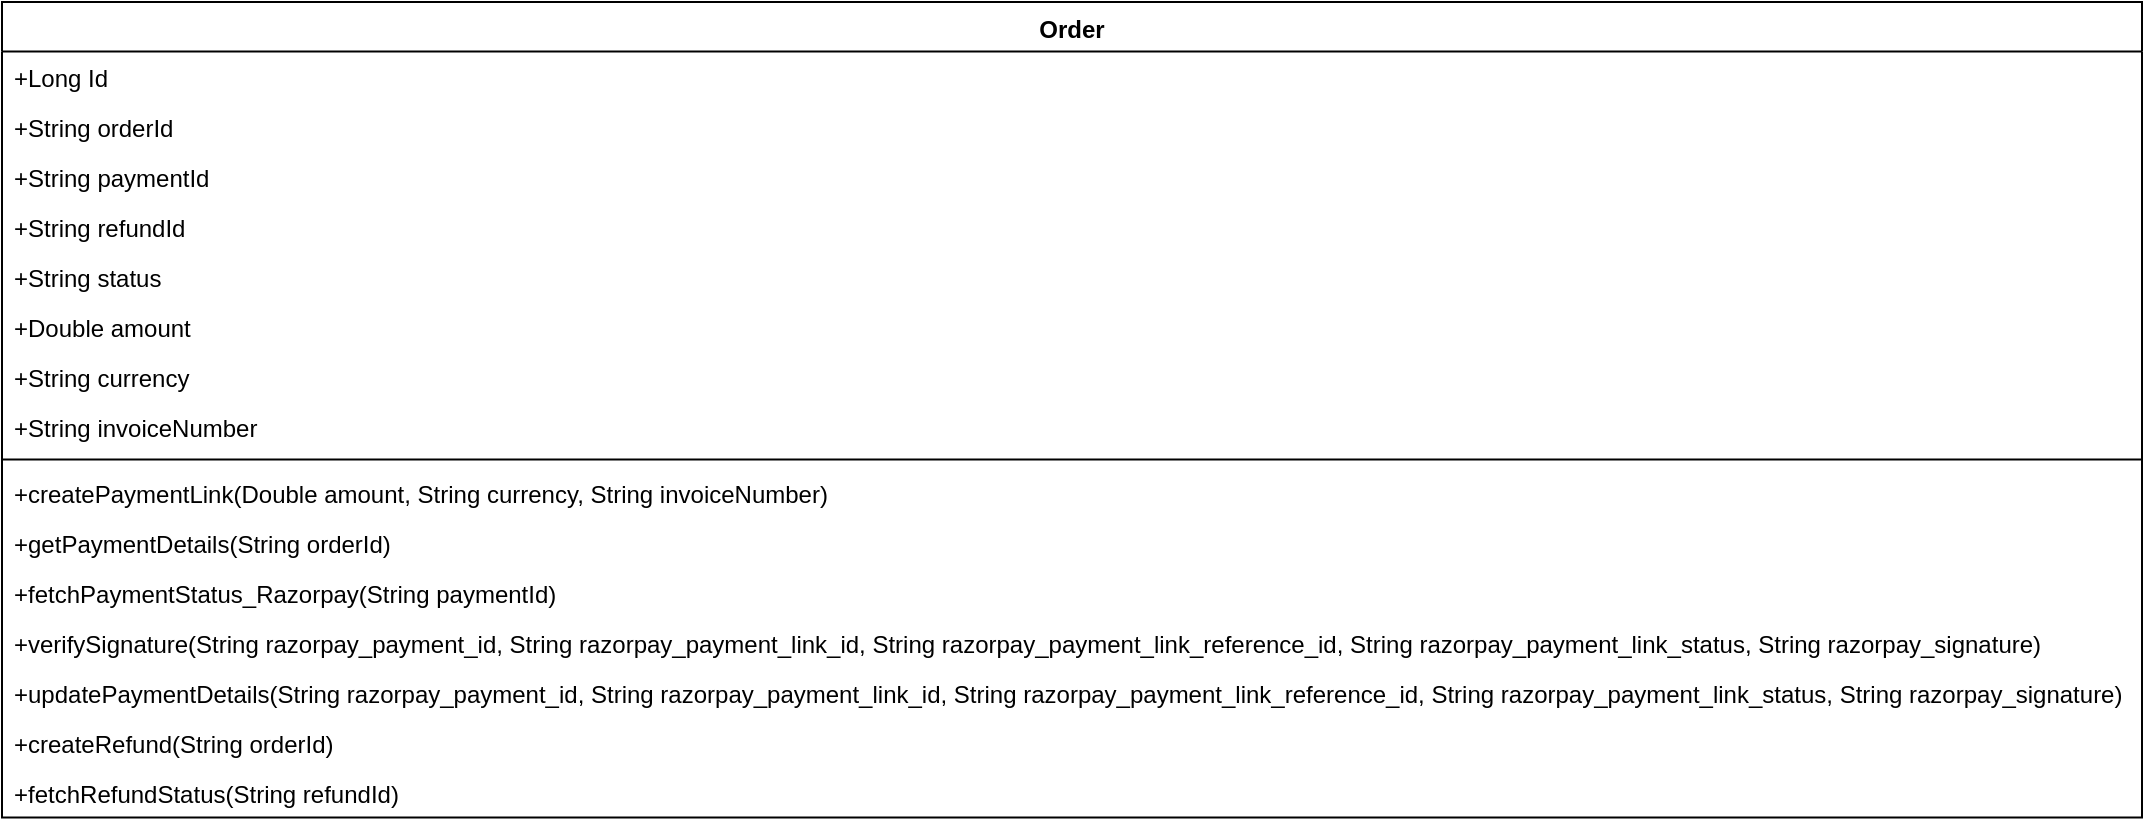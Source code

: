 <mxfile version="21.6.8" type="device">
  <diagram name="Page-1" id="Yc_QjgURDakJ7rz4LRrg">
    <mxGraphModel dx="1338" dy="820" grid="1" gridSize="10" guides="1" tooltips="1" connect="1" arrows="1" fold="1" page="1" pageScale="1" pageWidth="850" pageHeight="1100" math="0" shadow="0">
      <root>
        <mxCell id="0" />
        <mxCell id="1" parent="0" />
        <mxCell id="pPB23zzgQK4T9X7IG6Va-2" value="Order" style="swimlane;fontStyle=1;align=center;verticalAlign=top;childLayout=stackLayout;horizontal=1;startSize=24.688;horizontalStack=0;resizeParent=1;resizeParentMax=0;resizeLast=0;collapsible=0;marginBottom=0;" vertex="1" parent="1">
          <mxGeometry x="20" y="270" width="1070" height="407.688" as="geometry" />
        </mxCell>
        <mxCell id="pPB23zzgQK4T9X7IG6Va-3" value="+Long Id" style="text;strokeColor=none;fillColor=none;align=left;verticalAlign=top;spacingLeft=4;spacingRight=4;overflow=hidden;rotatable=0;points=[[0,0.5],[1,0.5]];portConstraint=eastwest;" vertex="1" parent="pPB23zzgQK4T9X7IG6Va-2">
          <mxGeometry y="24.688" width="1070" height="25" as="geometry" />
        </mxCell>
        <mxCell id="pPB23zzgQK4T9X7IG6Va-4" value="+String orderId" style="text;strokeColor=none;fillColor=none;align=left;verticalAlign=top;spacingLeft=4;spacingRight=4;overflow=hidden;rotatable=0;points=[[0,0.5],[1,0.5]];portConstraint=eastwest;" vertex="1" parent="pPB23zzgQK4T9X7IG6Va-2">
          <mxGeometry y="49.688" width="1070" height="25" as="geometry" />
        </mxCell>
        <mxCell id="pPB23zzgQK4T9X7IG6Va-5" value="+String paymentId" style="text;strokeColor=none;fillColor=none;align=left;verticalAlign=top;spacingLeft=4;spacingRight=4;overflow=hidden;rotatable=0;points=[[0,0.5],[1,0.5]];portConstraint=eastwest;" vertex="1" parent="pPB23zzgQK4T9X7IG6Va-2">
          <mxGeometry y="74.688" width="1070" height="25" as="geometry" />
        </mxCell>
        <mxCell id="pPB23zzgQK4T9X7IG6Va-6" value="+String refundId" style="text;strokeColor=none;fillColor=none;align=left;verticalAlign=top;spacingLeft=4;spacingRight=4;overflow=hidden;rotatable=0;points=[[0,0.5],[1,0.5]];portConstraint=eastwest;" vertex="1" parent="pPB23zzgQK4T9X7IG6Va-2">
          <mxGeometry y="99.688" width="1070" height="25" as="geometry" />
        </mxCell>
        <mxCell id="pPB23zzgQK4T9X7IG6Va-7" value="+String status" style="text;strokeColor=none;fillColor=none;align=left;verticalAlign=top;spacingLeft=4;spacingRight=4;overflow=hidden;rotatable=0;points=[[0,0.5],[1,0.5]];portConstraint=eastwest;" vertex="1" parent="pPB23zzgQK4T9X7IG6Va-2">
          <mxGeometry y="124.688" width="1070" height="25" as="geometry" />
        </mxCell>
        <mxCell id="pPB23zzgQK4T9X7IG6Va-8" value="+Double amount" style="text;strokeColor=none;fillColor=none;align=left;verticalAlign=top;spacingLeft=4;spacingRight=4;overflow=hidden;rotatable=0;points=[[0,0.5],[1,0.5]];portConstraint=eastwest;" vertex="1" parent="pPB23zzgQK4T9X7IG6Va-2">
          <mxGeometry y="149.688" width="1070" height="25" as="geometry" />
        </mxCell>
        <mxCell id="pPB23zzgQK4T9X7IG6Va-9" value="+String currency" style="text;strokeColor=none;fillColor=none;align=left;verticalAlign=top;spacingLeft=4;spacingRight=4;overflow=hidden;rotatable=0;points=[[0,0.5],[1,0.5]];portConstraint=eastwest;" vertex="1" parent="pPB23zzgQK4T9X7IG6Va-2">
          <mxGeometry y="174.688" width="1070" height="25" as="geometry" />
        </mxCell>
        <mxCell id="pPB23zzgQK4T9X7IG6Va-10" value="+String invoiceNumber" style="text;strokeColor=none;fillColor=none;align=left;verticalAlign=top;spacingLeft=4;spacingRight=4;overflow=hidden;rotatable=0;points=[[0,0.5],[1,0.5]];portConstraint=eastwest;" vertex="1" parent="pPB23zzgQK4T9X7IG6Va-2">
          <mxGeometry y="199.688" width="1070" height="25" as="geometry" />
        </mxCell>
        <mxCell id="pPB23zzgQK4T9X7IG6Va-11" style="line;strokeWidth=1;fillColor=none;align=left;verticalAlign=middle;spacingTop=-1;spacingLeft=3;spacingRight=3;rotatable=0;labelPosition=right;points=[];portConstraint=eastwest;strokeColor=inherit;" vertex="1" parent="pPB23zzgQK4T9X7IG6Va-2">
          <mxGeometry y="224.688" width="1070" height="8" as="geometry" />
        </mxCell>
        <mxCell id="pPB23zzgQK4T9X7IG6Va-12" value="+createPaymentLink(Double amount, String currency, String invoiceNumber)" style="text;strokeColor=none;fillColor=none;align=left;verticalAlign=top;spacingLeft=4;spacingRight=4;overflow=hidden;rotatable=0;points=[[0,0.5],[1,0.5]];portConstraint=eastwest;" vertex="1" parent="pPB23zzgQK4T9X7IG6Va-2">
          <mxGeometry y="232.688" width="1070" height="25" as="geometry" />
        </mxCell>
        <mxCell id="pPB23zzgQK4T9X7IG6Va-13" value="+getPaymentDetails(String orderId)" style="text;strokeColor=none;fillColor=none;align=left;verticalAlign=top;spacingLeft=4;spacingRight=4;overflow=hidden;rotatable=0;points=[[0,0.5],[1,0.5]];portConstraint=eastwest;" vertex="1" parent="pPB23zzgQK4T9X7IG6Va-2">
          <mxGeometry y="257.688" width="1070" height="25" as="geometry" />
        </mxCell>
        <mxCell id="pPB23zzgQK4T9X7IG6Va-14" value="+fetchPaymentStatus_Razorpay(String paymentId)" style="text;strokeColor=none;fillColor=none;align=left;verticalAlign=top;spacingLeft=4;spacingRight=4;overflow=hidden;rotatable=0;points=[[0,0.5],[1,0.5]];portConstraint=eastwest;" vertex="1" parent="pPB23zzgQK4T9X7IG6Va-2">
          <mxGeometry y="282.688" width="1070" height="25" as="geometry" />
        </mxCell>
        <mxCell id="pPB23zzgQK4T9X7IG6Va-15" value="+verifySignature(String razorpay_payment_id, String razorpay_payment_link_id, String razorpay_payment_link_reference_id, String razorpay_payment_link_status, String razorpay_signature)" style="text;strokeColor=none;fillColor=none;align=left;verticalAlign=top;spacingLeft=4;spacingRight=4;overflow=hidden;rotatable=0;points=[[0,0.5],[1,0.5]];portConstraint=eastwest;" vertex="1" parent="pPB23zzgQK4T9X7IG6Va-2">
          <mxGeometry y="307.688" width="1070" height="25" as="geometry" />
        </mxCell>
        <mxCell id="pPB23zzgQK4T9X7IG6Va-16" value="+updatePaymentDetails(String razorpay_payment_id, String razorpay_payment_link_id, String razorpay_payment_link_reference_id, String razorpay_payment_link_status, String razorpay_signature)" style="text;strokeColor=none;fillColor=none;align=left;verticalAlign=top;spacingLeft=4;spacingRight=4;overflow=hidden;rotatable=0;points=[[0,0.5],[1,0.5]];portConstraint=eastwest;" vertex="1" parent="pPB23zzgQK4T9X7IG6Va-2">
          <mxGeometry y="332.688" width="1070" height="25" as="geometry" />
        </mxCell>
        <mxCell id="pPB23zzgQK4T9X7IG6Va-17" value="+createRefund(String orderId)" style="text;strokeColor=none;fillColor=none;align=left;verticalAlign=top;spacingLeft=4;spacingRight=4;overflow=hidden;rotatable=0;points=[[0,0.5],[1,0.5]];portConstraint=eastwest;" vertex="1" parent="pPB23zzgQK4T9X7IG6Va-2">
          <mxGeometry y="357.688" width="1070" height="25" as="geometry" />
        </mxCell>
        <mxCell id="pPB23zzgQK4T9X7IG6Va-18" value="+fetchRefundStatus(String refundId)" style="text;strokeColor=none;fillColor=none;align=left;verticalAlign=top;spacingLeft=4;spacingRight=4;overflow=hidden;rotatable=0;points=[[0,0.5],[1,0.5]];portConstraint=eastwest;" vertex="1" parent="pPB23zzgQK4T9X7IG6Va-2">
          <mxGeometry y="382.688" width="1070" height="25" as="geometry" />
        </mxCell>
      </root>
    </mxGraphModel>
  </diagram>
</mxfile>
